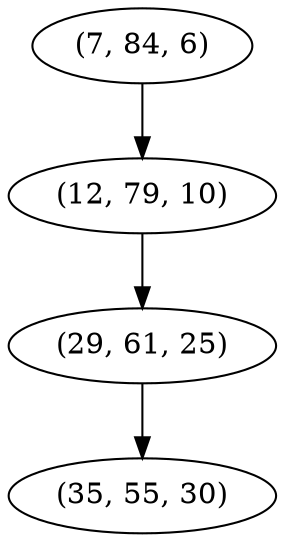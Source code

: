 digraph tree {
    "(7, 84, 6)";
    "(12, 79, 10)";
    "(29, 61, 25)";
    "(35, 55, 30)";
    "(7, 84, 6)" -> "(12, 79, 10)";
    "(12, 79, 10)" -> "(29, 61, 25)";
    "(29, 61, 25)" -> "(35, 55, 30)";
}
